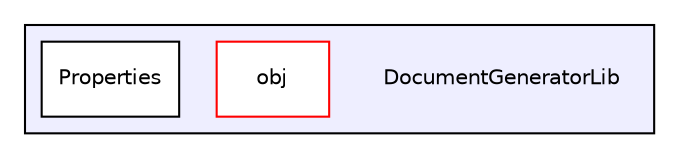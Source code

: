 digraph "DocumentGeneratorLib" {
  compound=true
  node [ fontsize="10", fontname="Helvetica"];
  edge [ labelfontsize="10", labelfontname="Helvetica"];
  subgraph clusterdir_3ecbb093df845782b472c3f79af92c31 {
    graph [ bgcolor="#eeeeff", pencolor="black", label="" URL="dir_3ecbb093df845782b472c3f79af92c31.html"];
    dir_3ecbb093df845782b472c3f79af92c31 [shape=plaintext label="DocumentGeneratorLib"];
    dir_3ed93a5f21e16f637c5ab78aa75b924c [shape=box label="obj" color="red" fillcolor="white" style="filled" URL="dir_3ed93a5f21e16f637c5ab78aa75b924c.html"];
    dir_0ae392f2db1249f19e0b37021b04257f [shape=box label="Properties" color="black" fillcolor="white" style="filled" URL="dir_0ae392f2db1249f19e0b37021b04257f.html"];
  }
}
